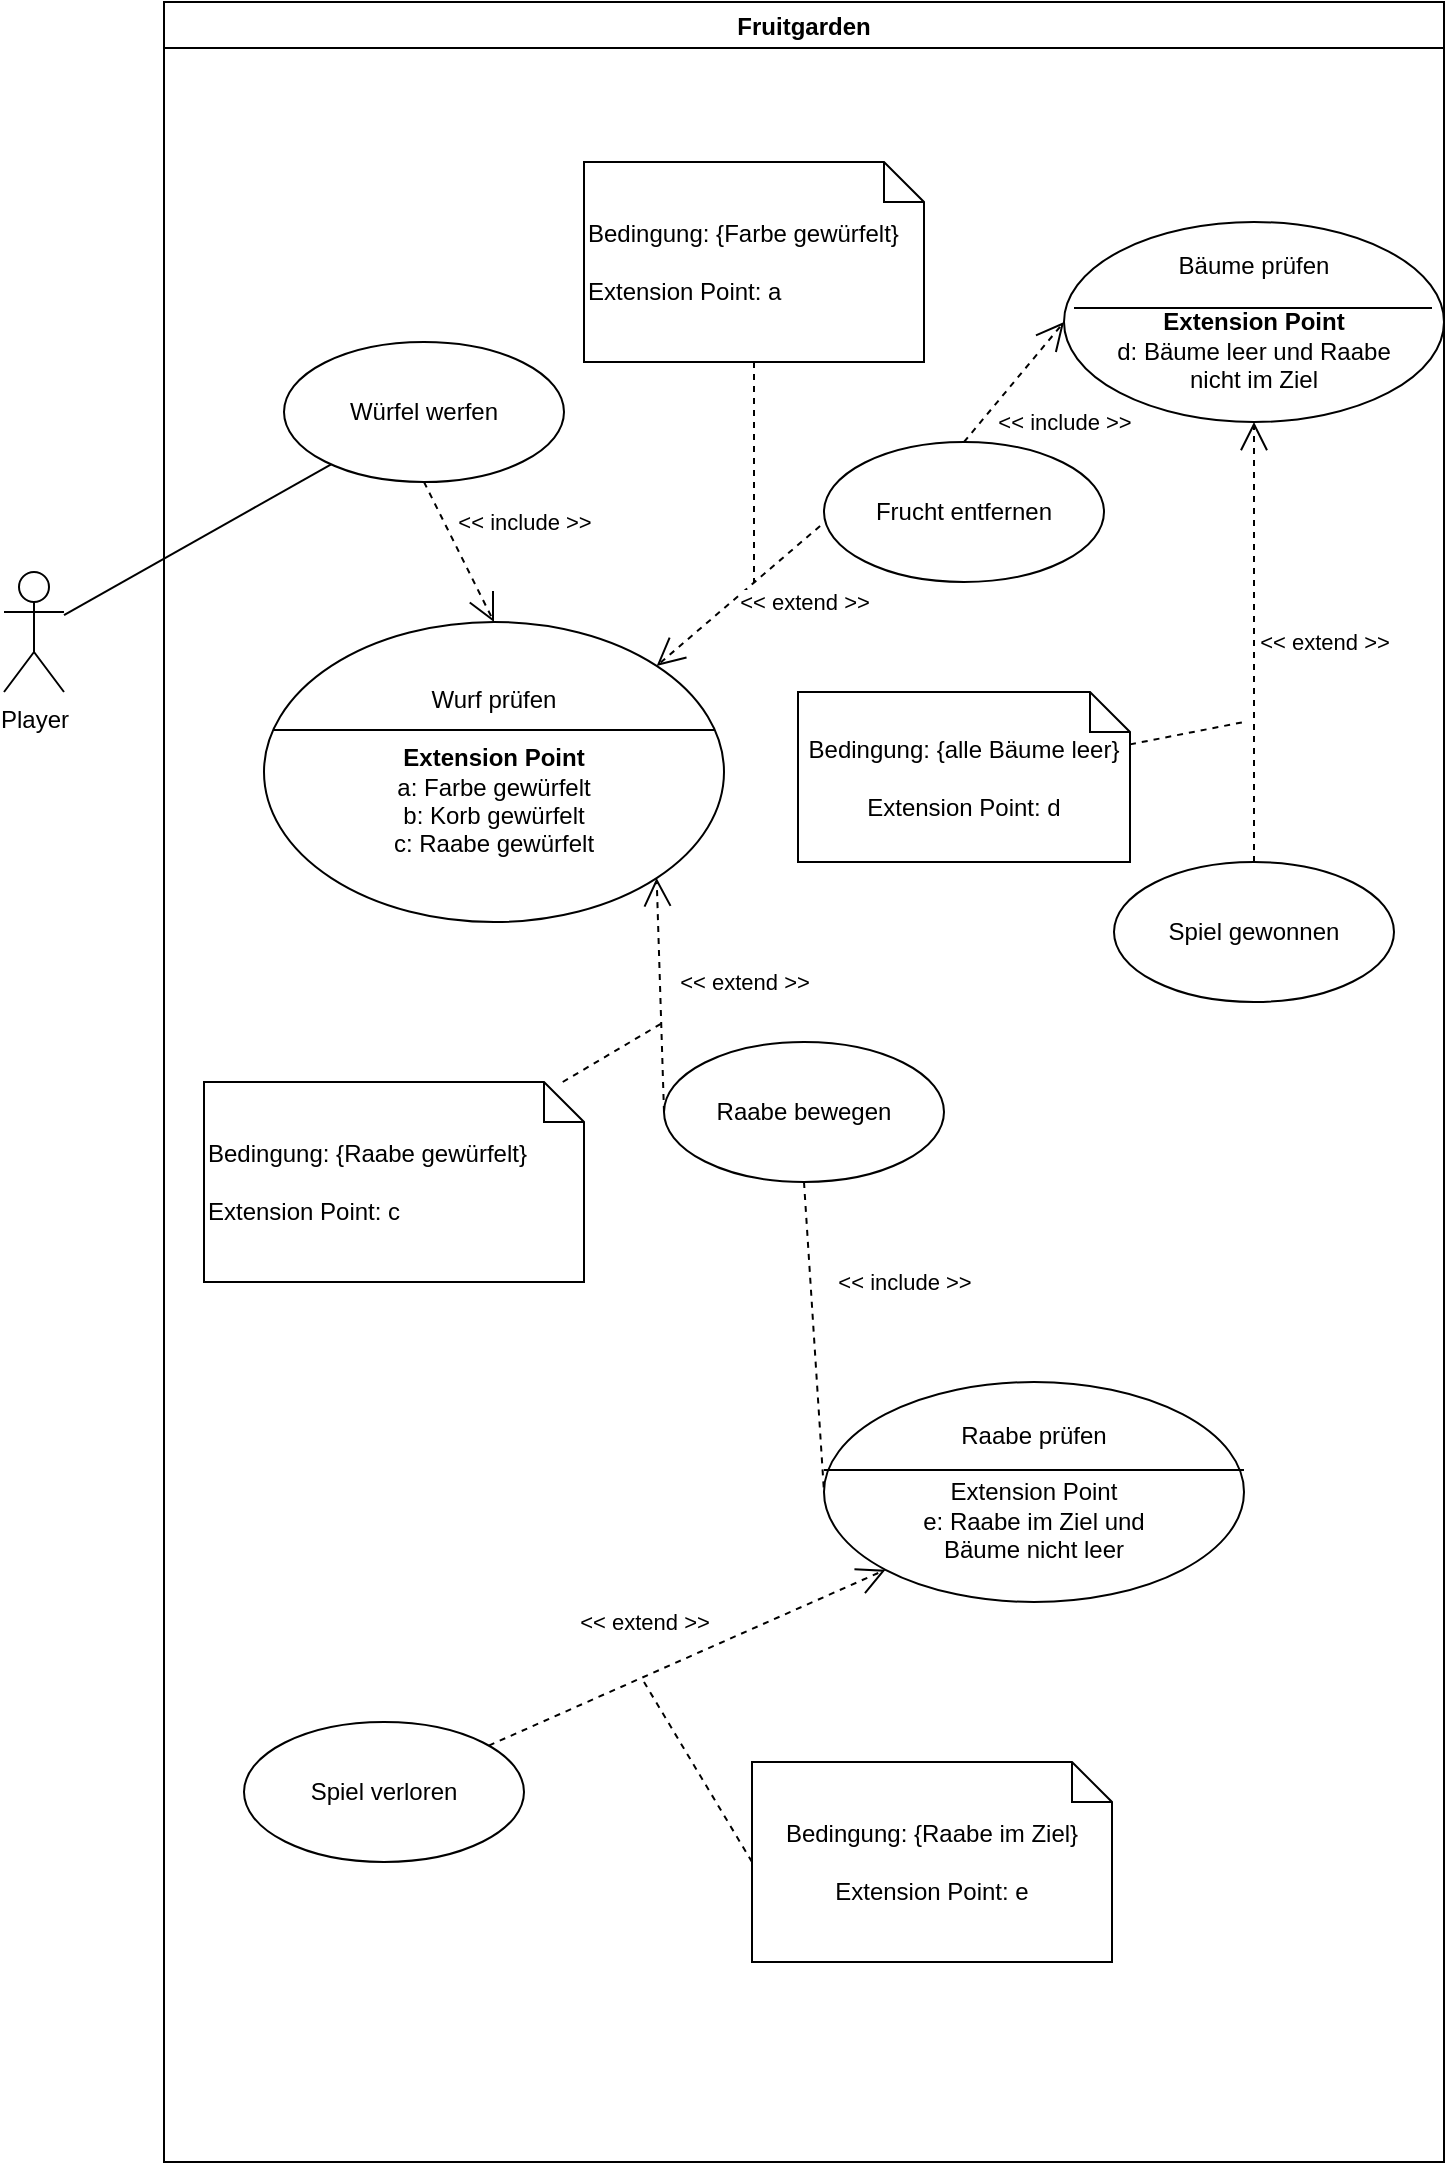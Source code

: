 <mxfile version="15.5.2" type="device"><diagram id="cCUkj1Yo4GFpZhRjArd6" name="Page-1"><mxGraphModel dx="1422" dy="762" grid="1" gridSize="10" guides="1" tooltips="1" connect="1" arrows="1" fold="1" page="1" pageScale="1" pageWidth="827" pageHeight="1169" math="0" shadow="0"><root><mxCell id="0"/><mxCell id="1" parent="0"/><mxCell id="z4bzuCVSluRA7ZIAqLrF-1" value="Fruitgarden" style="swimlane;" parent="1" vertex="1"><mxGeometry x="120" y="10" width="640" height="1080" as="geometry"/></mxCell><mxCell id="z4bzuCVSluRA7ZIAqLrF-3" value="Würfel werfen" style="ellipse;whiteSpace=wrap;html=1;" parent="z4bzuCVSluRA7ZIAqLrF-1" vertex="1"><mxGeometry x="60" y="170" width="140" height="70" as="geometry"/></mxCell><mxCell id="z4bzuCVSluRA7ZIAqLrF-18" value="Wurf prüfen&lt;br&gt;&lt;br&gt;&lt;b&gt;Extension Point&lt;br&gt;&lt;/b&gt;a: Farbe gewürfelt&lt;br&gt;b: Korb gewürfelt&lt;br&gt;c: Raabe gewürfelt" style="ellipse;whiteSpace=wrap;html=1;" parent="z4bzuCVSluRA7ZIAqLrF-1" vertex="1"><mxGeometry x="50" y="310" width="230" height="150" as="geometry"/></mxCell><mxCell id="z4bzuCVSluRA7ZIAqLrF-20" value="" style="line;strokeWidth=1;fillColor=none;align=left;verticalAlign=middle;spacingTop=-1;spacingLeft=3;spacingRight=3;rotatable=0;labelPosition=right;points=[];portConstraint=eastwest;" parent="z4bzuCVSluRA7ZIAqLrF-1" vertex="1"><mxGeometry x="55" y="360" width="220" height="8" as="geometry"/></mxCell><mxCell id="z4bzuCVSluRA7ZIAqLrF-24" value="Frucht entfernen" style="ellipse;whiteSpace=wrap;html=1;" parent="z4bzuCVSluRA7ZIAqLrF-1" vertex="1"><mxGeometry x="330" y="220" width="140" height="70" as="geometry"/></mxCell><mxCell id="z4bzuCVSluRA7ZIAqLrF-28" value="&amp;lt;&amp;lt; extend &amp;gt;&amp;gt;" style="edgeStyle=none;rounded=0;orthogonalLoop=1;jettySize=auto;html=1;exitX=0;exitY=0.5;exitDx=0;exitDy=0;entryX=1;entryY=1;entryDx=0;entryDy=0;endArrow=open;endFill=0;endSize=12;dashed=1;" parent="z4bzuCVSluRA7ZIAqLrF-1" source="z4bzuCVSluRA7ZIAqLrF-25" target="z4bzuCVSluRA7ZIAqLrF-18" edge="1"><mxGeometry x="0.089" y="-42" relative="1" as="geometry"><mxPoint as="offset"/></mxGeometry></mxCell><mxCell id="z4bzuCVSluRA7ZIAqLrF-53" value="&amp;lt;&amp;lt; include &amp;gt;&amp;gt;" style="edgeStyle=none;rounded=0;orthogonalLoop=1;jettySize=auto;html=1;entryX=0;entryY=0.5;entryDx=0;entryDy=0;dashed=1;endArrow=none;endFill=0;endSize=12;exitX=0.5;exitY=1;exitDx=0;exitDy=0;" parent="z4bzuCVSluRA7ZIAqLrF-1" source="z4bzuCVSluRA7ZIAqLrF-25" target="z4bzuCVSluRA7ZIAqLrF-47" edge="1"><mxGeometry x="-0.316" y="47" relative="1" as="geometry"><mxPoint as="offset"/></mxGeometry></mxCell><mxCell id="z4bzuCVSluRA7ZIAqLrF-25" value="Raabe bewegen" style="ellipse;whiteSpace=wrap;html=1;" parent="z4bzuCVSluRA7ZIAqLrF-1" vertex="1"><mxGeometry x="250" y="520" width="140" height="70" as="geometry"/></mxCell><mxCell id="z4bzuCVSluRA7ZIAqLrF-26" value="&amp;lt;&amp;lt; include &amp;gt;&amp;gt;" style="endArrow=open;endSize=12;dashed=1;html=1;rounded=0;exitX=0.5;exitY=1;exitDx=0;exitDy=0;entryX=0.5;entryY=0;entryDx=0;entryDy=0;" parent="z4bzuCVSluRA7ZIAqLrF-1" source="z4bzuCVSluRA7ZIAqLrF-3" target="z4bzuCVSluRA7ZIAqLrF-18" edge="1"><mxGeometry x="0.029" y="36" width="160" relative="1" as="geometry"><mxPoint x="210" y="330" as="sourcePoint"/><mxPoint x="370" y="330" as="targetPoint"/><mxPoint as="offset"/></mxGeometry></mxCell><mxCell id="z4bzuCVSluRA7ZIAqLrF-27" value="&amp;lt;&amp;lt; extend &amp;gt;&amp;gt;" style="endArrow=open;endSize=12;dashed=1;html=1;rounded=0;exitX=-0.014;exitY=0.6;exitDx=0;exitDy=0;exitPerimeter=0;entryX=1;entryY=0;entryDx=0;entryDy=0;" parent="z4bzuCVSluRA7ZIAqLrF-1" source="z4bzuCVSluRA7ZIAqLrF-24" target="z4bzuCVSluRA7ZIAqLrF-18" edge="1"><mxGeometry x="-0.427" y="24" width="160" relative="1" as="geometry"><mxPoint x="210" y="330" as="sourcePoint"/><mxPoint x="370" y="330" as="targetPoint"/><mxPoint as="offset"/></mxGeometry></mxCell><mxCell id="z4bzuCVSluRA7ZIAqLrF-29" value="Bedingung: {Farbe gewürfelt}&lt;br&gt;&lt;br&gt;Extension Point: a" style="shape=note;size=20;whiteSpace=wrap;html=1;align=left;" parent="z4bzuCVSluRA7ZIAqLrF-1" vertex="1"><mxGeometry x="210" y="80" width="170" height="100" as="geometry"/></mxCell><mxCell id="z4bzuCVSluRA7ZIAqLrF-31" value="Bedingung: {Raabe gewürfelt}&lt;br&gt;&lt;br&gt;Extension Point: c" style="shape=note;size=20;whiteSpace=wrap;html=1;align=left;" parent="z4bzuCVSluRA7ZIAqLrF-1" vertex="1"><mxGeometry x="20" y="540" width="190" height="100" as="geometry"/></mxCell><mxCell id="z4bzuCVSluRA7ZIAqLrF-34" value="Bäume prüfen&lt;br&gt;&lt;br&gt;&lt;b&gt;Extension Point&lt;/b&gt;&lt;br&gt;d: Bäume leer und Raabe&lt;br&gt;nicht im Ziel" style="ellipse;whiteSpace=wrap;html=1;align=center;" parent="z4bzuCVSluRA7ZIAqLrF-1" vertex="1"><mxGeometry x="450" y="110" width="190" height="100" as="geometry"/></mxCell><mxCell id="z4bzuCVSluRA7ZIAqLrF-38" value="" style="line;strokeWidth=1;fillColor=none;align=left;verticalAlign=middle;spacingTop=-1;spacingLeft=3;spacingRight=3;rotatable=0;labelPosition=right;points=[];portConstraint=eastwest;" parent="z4bzuCVSluRA7ZIAqLrF-1" vertex="1"><mxGeometry x="455" y="149" width="179" height="8" as="geometry"/></mxCell><mxCell id="z4bzuCVSluRA7ZIAqLrF-45" value="&amp;lt;&amp;lt; extend &amp;gt;&amp;gt;" style="edgeStyle=none;rounded=0;orthogonalLoop=1;jettySize=auto;html=1;entryX=0.5;entryY=1;entryDx=0;entryDy=0;endArrow=open;endFill=0;endSize=12;dashed=1;" parent="z4bzuCVSluRA7ZIAqLrF-1" source="z4bzuCVSluRA7ZIAqLrF-43" target="z4bzuCVSluRA7ZIAqLrF-34" edge="1"><mxGeometry y="-35" relative="1" as="geometry"><mxPoint as="offset"/></mxGeometry></mxCell><mxCell id="z4bzuCVSluRA7ZIAqLrF-43" value="Spiel gewonnen" style="ellipse;whiteSpace=wrap;html=1;align=center;" parent="z4bzuCVSluRA7ZIAqLrF-1" vertex="1"><mxGeometry x="475" y="430" width="140" height="70" as="geometry"/></mxCell><mxCell id="z4bzuCVSluRA7ZIAqLrF-42" value="Bedingung: {alle Bäume leer}&lt;br&gt;&lt;br&gt;Extension Point: d" style="shape=note;size=20;whiteSpace=wrap;html=1;align=center;" parent="z4bzuCVSluRA7ZIAqLrF-1" vertex="1"><mxGeometry x="317" y="345" width="166" height="85" as="geometry"/></mxCell><mxCell id="z4bzuCVSluRA7ZIAqLrF-36" value="&amp;lt;&amp;lt; include &amp;gt;&amp;gt;" style="edgeStyle=none;rounded=0;orthogonalLoop=1;jettySize=auto;html=1;exitX=0.5;exitY=0;exitDx=0;exitDy=0;entryX=0;entryY=0.5;entryDx=0;entryDy=0;endArrow=open;endFill=0;endSize=12;dashed=1;" parent="z4bzuCVSluRA7ZIAqLrF-1" source="z4bzuCVSluRA7ZIAqLrF-24" target="z4bzuCVSluRA7ZIAqLrF-34" edge="1"><mxGeometry x="0.016" y="-32" relative="1" as="geometry"><mxPoint x="-40" y="815" as="sourcePoint"/><mxPoint as="offset"/></mxGeometry></mxCell><mxCell id="z4bzuCVSluRA7ZIAqLrF-47" value="Raabe prüfen&lt;br&gt;&lt;br&gt;Extension Point&lt;br&gt;e: Raabe im Ziel und&lt;br&gt;Bäume nicht leer" style="ellipse;whiteSpace=wrap;html=1;align=center;" parent="z4bzuCVSluRA7ZIAqLrF-1" vertex="1"><mxGeometry x="330" y="690" width="210" height="110" as="geometry"/></mxCell><mxCell id="z4bzuCVSluRA7ZIAqLrF-48" value="" style="line;strokeWidth=1;fillColor=none;align=left;verticalAlign=middle;spacingTop=-1;spacingLeft=3;spacingRight=3;rotatable=0;labelPosition=right;points=[];portConstraint=eastwest;" parent="z4bzuCVSluRA7ZIAqLrF-1" vertex="1"><mxGeometry x="330" y="730" width="210" height="8" as="geometry"/></mxCell><mxCell id="z4bzuCVSluRA7ZIAqLrF-50" value="Bedingung: {Raabe im Ziel}&lt;br&gt;&lt;br&gt;Extension Point: e" style="shape=note;size=20;whiteSpace=wrap;html=1;align=center;" parent="z4bzuCVSluRA7ZIAqLrF-1" vertex="1"><mxGeometry x="294" y="880" width="180" height="100" as="geometry"/></mxCell><mxCell id="z4bzuCVSluRA7ZIAqLrF-55" value="&amp;lt;&amp;lt; extend &amp;gt;&amp;gt;" style="edgeStyle=none;rounded=0;orthogonalLoop=1;jettySize=auto;html=1;entryX=0;entryY=1;entryDx=0;entryDy=0;dashed=1;endArrow=open;endFill=0;endSize=12;" parent="z4bzuCVSluRA7ZIAqLrF-1" source="z4bzuCVSluRA7ZIAqLrF-54" target="z4bzuCVSluRA7ZIAqLrF-47" edge="1"><mxGeometry x="-0.115" y="25" relative="1" as="geometry"><mxPoint as="offset"/></mxGeometry></mxCell><mxCell id="z4bzuCVSluRA7ZIAqLrF-54" value="Spiel verloren" style="ellipse;whiteSpace=wrap;html=1;align=center;" parent="z4bzuCVSluRA7ZIAqLrF-1" vertex="1"><mxGeometry x="40" y="860" width="140" height="70" as="geometry"/></mxCell><mxCell id="z4bzuCVSluRA7ZIAqLrF-4" style="rounded=0;orthogonalLoop=1;jettySize=auto;html=1;endArrow=none;endFill=0;" parent="1" source="z4bzuCVSluRA7ZIAqLrF-2" target="z4bzuCVSluRA7ZIAqLrF-3" edge="1"><mxGeometry relative="1" as="geometry"/></mxCell><mxCell id="z4bzuCVSluRA7ZIAqLrF-2" value="Player" style="shape=umlActor;verticalLabelPosition=bottom;verticalAlign=top;html=1;outlineConnect=0;" parent="1" vertex="1"><mxGeometry x="40" y="295" width="30" height="60" as="geometry"/></mxCell><mxCell id="z4bzuCVSluRA7ZIAqLrF-30" style="edgeStyle=none;rounded=0;orthogonalLoop=1;jettySize=auto;html=1;dashed=1;endArrow=none;endFill=0;endSize=12;" parent="1" source="z4bzuCVSluRA7ZIAqLrF-29" edge="1"><mxGeometry relative="1" as="geometry"><mxPoint x="415" y="300" as="targetPoint"/></mxGeometry></mxCell><mxCell id="z4bzuCVSluRA7ZIAqLrF-32" style="edgeStyle=none;rounded=0;orthogonalLoop=1;jettySize=auto;html=1;dashed=1;endArrow=none;endFill=0;endSize=12;" parent="1" source="z4bzuCVSluRA7ZIAqLrF-31" edge="1"><mxGeometry relative="1" as="geometry"><mxPoint x="370" y="520" as="targetPoint"/></mxGeometry></mxCell><mxCell id="z4bzuCVSluRA7ZIAqLrF-46" style="edgeStyle=none;rounded=0;orthogonalLoop=1;jettySize=auto;html=1;dashed=1;endArrow=none;endFill=0;endSize=12;" parent="1" source="z4bzuCVSluRA7ZIAqLrF-42" edge="1"><mxGeometry relative="1" as="geometry"><mxPoint x="660" y="370" as="targetPoint"/></mxGeometry></mxCell><mxCell id="z4bzuCVSluRA7ZIAqLrF-51" style="edgeStyle=none;rounded=0;orthogonalLoop=1;jettySize=auto;html=1;dashed=1;endArrow=none;endFill=0;endSize=12;exitX=0;exitY=0.5;exitDx=0;exitDy=0;exitPerimeter=0;" parent="1" source="z4bzuCVSluRA7ZIAqLrF-50" edge="1"><mxGeometry relative="1" as="geometry"><mxPoint x="360" y="850" as="targetPoint"/></mxGeometry></mxCell></root></mxGraphModel></diagram></mxfile>